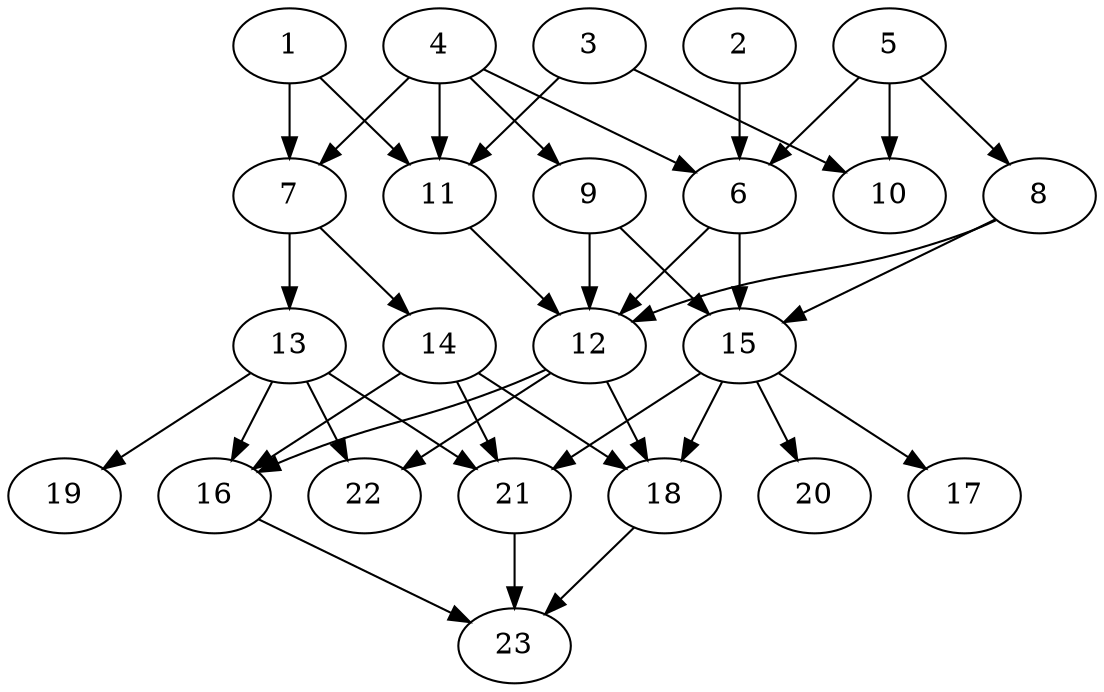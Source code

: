 // DAG (tier=2-normal, mode=data, n=23, ccr=0.414, fat=0.603, density=0.564, regular=0.546, jump=0.115, mindata=2097152, maxdata=16777216)
// DAG automatically generated by daggen at Sun Aug 24 16:33:33 2025
// /home/ermia/Project/Environments/daggen/bin/daggen --dot --ccr 0.414 --fat 0.603 --regular 0.546 --density 0.564 --jump 0.115 --mindata 2097152 --maxdata 16777216 -n 23 
digraph G {
  1 [size="4877190155752530", alpha="0.10", expect_size="2438595077876265"]
  1 -> 7 [size ="76406159572992"]
  1 -> 11 [size ="76406159572992"]
  2 [size="553475021310229741568", alpha="0.05", expect_size="276737510655114870784"]
  2 -> 6 [size ="539289549012992"]
  3 [size="3750716537886168055808", alpha="0.12", expect_size="1875358268943084027904"]
  3 -> 10 [size ="1931224738168832"]
  3 -> 11 [size ="1931224738168832"]
  4 [size="51727809515586280", alpha="0.09", expect_size="25863904757793140"]
  4 -> 6 [size ="957900147130368"]
  4 -> 7 [size ="957900147130368"]
  4 -> 9 [size ="957900147130368"]
  4 -> 11 [size ="957900147130368"]
  5 [size="1661951309128668672", alpha="0.03", expect_size="830975654564334336"]
  5 -> 6 [size ="690240175996928"]
  5 -> 8 [size ="690240175996928"]
  5 -> 10 [size ="690240175996928"]
  6 [size="1972372884852941258752", alpha="0.03", expect_size="986186442426470629376"]
  6 -> 12 [size ="1258199000809472"]
  6 -> 15 [size ="1258199000809472"]
  7 [size="16071172823448464", alpha="0.05", expect_size="8035586411724232"]
  7 -> 13 [size ="832497571069952"]
  7 -> 14 [size ="832497571069952"]
  8 [size="11981716799162878", alpha="0.11", expect_size="5990858399581439"]
  8 -> 12 [size ="683560226783232"]
  8 -> 15 [size ="683560226783232"]
  9 [size="8994643049045780", alpha="0.12", expect_size="4497321524522890"]
  9 -> 12 [size ="165667760242688"]
  9 -> 15 [size ="165667760242688"]
  10 [size="695664723197006184448", alpha="0.08", expect_size="347832361598503092224"]
  11 [size="15720030734913260", alpha="0.00", expect_size="7860015367456630"]
  11 -> 12 [size ="508271261646848"]
  12 [size="165068729657361170432", alpha="0.14", expect_size="82534364828680585216"]
  12 -> 16 [size ="240731650260992"]
  12 -> 18 [size ="240731650260992"]
  12 -> 22 [size ="240731650260992"]
  13 [size="1202247570951761821696", alpha="0.06", expect_size="601123785475880910848"]
  13 -> 16 [size ="904522260021248"]
  13 -> 19 [size ="904522260021248"]
  13 -> 21 [size ="904522260021248"]
  13 -> 22 [size ="904522260021248"]
  14 [size="131430103305936224", alpha="0.12", expect_size="65715051652968112"]
  14 -> 16 [size ="62840480202752"]
  14 -> 18 [size ="62840480202752"]
  14 -> 21 [size ="62840480202752"]
  15 [size="115154023870370080", alpha="0.08", expect_size="57577011935185040"]
  15 -> 17 [size ="1987634100436992"]
  15 -> 18 [size ="1987634100436992"]
  15 -> 20 [size ="1987634100436992"]
  15 -> 21 [size ="1987634100436992"]
  16 [size="1405997757124052", alpha="0.05", expect_size="702998878562026"]
  16 -> 23 [size ="72212124008448"]
  17 [size="506991972896618", alpha="0.10", expect_size="253495986448309"]
  18 [size="65003932679176192", alpha="0.04", expect_size="32501966339588096"]
  18 -> 23 [size ="1486539720753152"]
  19 [size="21798819125996290048", alpha="0.06", expect_size="10899409562998145024"]
  20 [size="1433442107727485599744", alpha="0.04", expect_size="716721053863742799872"]
  21 [size="821473316537907544064", alpha="0.11", expect_size="410736658268953772032"]
  21 -> 23 [size ="701701321392128"]
  22 [size="56957307339757568", alpha="0.11", expect_size="28478653669878784"]
  23 [size="100399525370431744", alpha="0.18", expect_size="50199762685215872"]
}